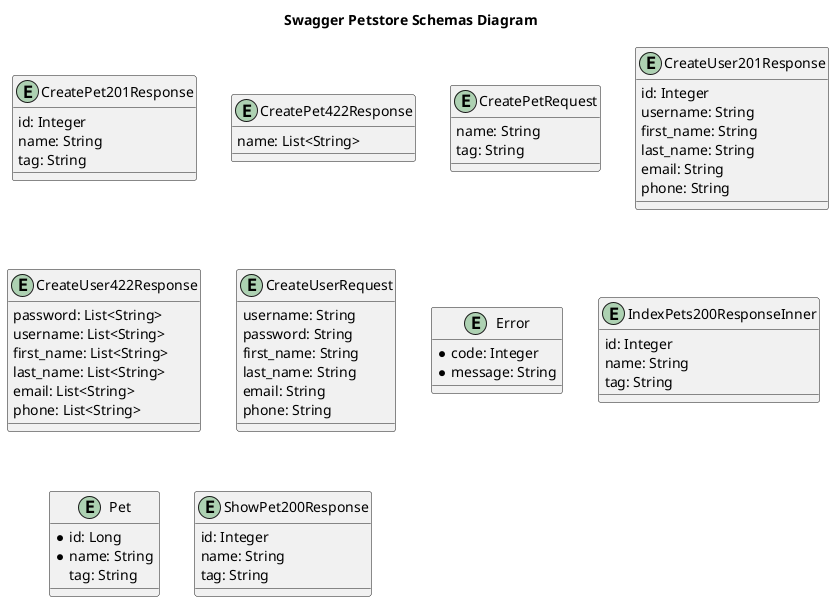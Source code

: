 @startuml

title Swagger Petstore Schemas Diagram

entity CreatePet201Response {
    id: Integer
    name: String
    tag: String
}

entity CreatePet422Response {
    name: List<String>
}

entity CreatePetRequest {
    name: String
    tag: String
}

entity CreateUser201Response {
    id: Integer
    username: String
    first_name: String
    last_name: String
    email: String
    phone: String
}

entity CreateUser422Response {
    password: List<String>
    username: List<String>
    first_name: List<String>
    last_name: List<String>
    email: List<String>
    phone: List<String>
}

entity CreateUserRequest {
    username: String
    password: String
    first_name: String
    last_name: String
    email: String
    phone: String
}

entity Error {
    * code: Integer
    * message: String
}

entity IndexPets200ResponseInner {
    id: Integer
    name: String
    tag: String
}

entity Pet {
    * id: Long
    * name: String
    tag: String
}

entity ShowPet200Response {
    id: Integer
    name: String
    tag: String
}



@enduml